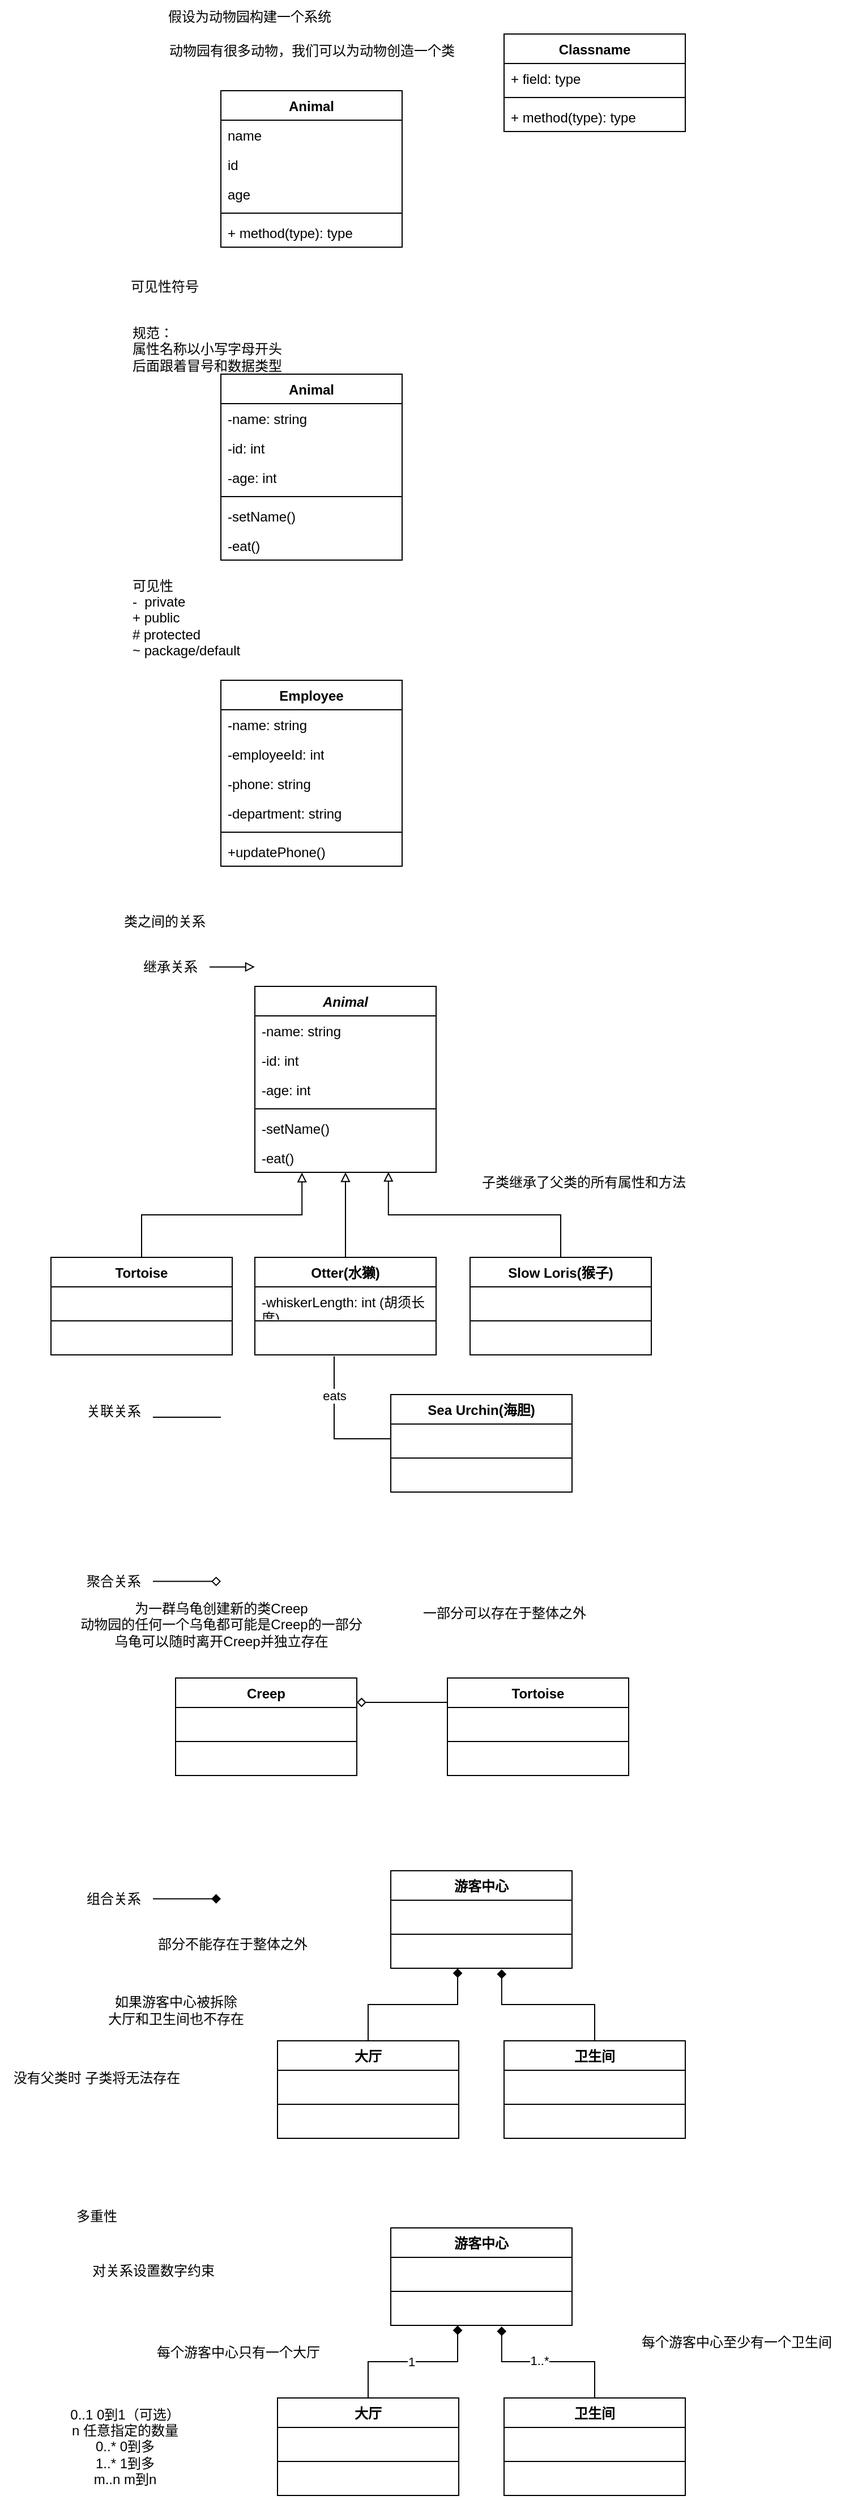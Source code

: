 <mxfile version="24.4.0" type="github">
  <diagram id="C5RBs43oDa-KdzZeNtuy" name="Page-1">
    <mxGraphModel dx="7112" dy="2820" grid="1" gridSize="10" guides="1" tooltips="1" connect="1" arrows="1" fold="1" page="1" pageScale="1" pageWidth="827" pageHeight="1169" math="0" shadow="0">
      <root>
        <mxCell id="WIyWlLk6GJQsqaUBKTNV-0" />
        <mxCell id="WIyWlLk6GJQsqaUBKTNV-1" parent="WIyWlLk6GJQsqaUBKTNV-0" />
        <mxCell id="TiM2d6CwaubQ9dYnSy1R-23" value="假设为动物园构建一个系统" style="text;html=1;align=center;verticalAlign=middle;resizable=0;points=[];autosize=1;strokeColor=none;fillColor=none;" parent="WIyWlLk6GJQsqaUBKTNV-1" vertex="1">
          <mxGeometry x="180" y="110" width="170" height="30" as="geometry" />
        </mxCell>
        <mxCell id="TiM2d6CwaubQ9dYnSy1R-24" value="动物园有很多动物，我们可以为动物创造一个类" style="text;html=1;align=center;verticalAlign=middle;resizable=0;points=[];autosize=1;strokeColor=none;fillColor=none;" parent="WIyWlLk6GJQsqaUBKTNV-1" vertex="1">
          <mxGeometry x="180" y="140" width="280" height="30" as="geometry" />
        </mxCell>
        <mxCell id="TiM2d6CwaubQ9dYnSy1R-25" value="Classname" style="swimlane;fontStyle=1;align=center;verticalAlign=top;childLayout=stackLayout;horizontal=1;startSize=26;horizontalStack=0;resizeParent=1;resizeParentMax=0;resizeLast=0;collapsible=1;marginBottom=0;whiteSpace=wrap;html=1;" parent="WIyWlLk6GJQsqaUBKTNV-1" vertex="1">
          <mxGeometry x="490" y="140" width="160" height="86" as="geometry" />
        </mxCell>
        <mxCell id="TiM2d6CwaubQ9dYnSy1R-26" value="+ field: type" style="text;strokeColor=none;fillColor=none;align=left;verticalAlign=top;spacingLeft=4;spacingRight=4;overflow=hidden;rotatable=0;points=[[0,0.5],[1,0.5]];portConstraint=eastwest;whiteSpace=wrap;html=1;" parent="TiM2d6CwaubQ9dYnSy1R-25" vertex="1">
          <mxGeometry y="26" width="160" height="26" as="geometry" />
        </mxCell>
        <mxCell id="TiM2d6CwaubQ9dYnSy1R-27" value="" style="line;strokeWidth=1;fillColor=none;align=left;verticalAlign=middle;spacingTop=-1;spacingLeft=3;spacingRight=3;rotatable=0;labelPosition=right;points=[];portConstraint=eastwest;strokeColor=inherit;" parent="TiM2d6CwaubQ9dYnSy1R-25" vertex="1">
          <mxGeometry y="52" width="160" height="8" as="geometry" />
        </mxCell>
        <mxCell id="TiM2d6CwaubQ9dYnSy1R-28" value="+ method(type): type" style="text;strokeColor=none;fillColor=none;align=left;verticalAlign=top;spacingLeft=4;spacingRight=4;overflow=hidden;rotatable=0;points=[[0,0.5],[1,0.5]];portConstraint=eastwest;whiteSpace=wrap;html=1;" parent="TiM2d6CwaubQ9dYnSy1R-25" vertex="1">
          <mxGeometry y="60" width="160" height="26" as="geometry" />
        </mxCell>
        <mxCell id="TiM2d6CwaubQ9dYnSy1R-29" value="Animal" style="swimlane;fontStyle=1;align=center;verticalAlign=top;childLayout=stackLayout;horizontal=1;startSize=26;horizontalStack=0;resizeParent=1;resizeParentMax=0;resizeLast=0;collapsible=1;marginBottom=0;whiteSpace=wrap;html=1;" parent="WIyWlLk6GJQsqaUBKTNV-1" vertex="1">
          <mxGeometry x="240" y="190" width="160" height="138" as="geometry" />
        </mxCell>
        <mxCell id="TiM2d6CwaubQ9dYnSy1R-33" value="name" style="text;strokeColor=none;fillColor=none;align=left;verticalAlign=top;spacingLeft=4;spacingRight=4;overflow=hidden;rotatable=0;points=[[0,0.5],[1,0.5]];portConstraint=eastwest;whiteSpace=wrap;html=1;" parent="TiM2d6CwaubQ9dYnSy1R-29" vertex="1">
          <mxGeometry y="26" width="160" height="26" as="geometry" />
        </mxCell>
        <mxCell id="TiM2d6CwaubQ9dYnSy1R-30" value="id" style="text;strokeColor=none;fillColor=none;align=left;verticalAlign=top;spacingLeft=4;spacingRight=4;overflow=hidden;rotatable=0;points=[[0,0.5],[1,0.5]];portConstraint=eastwest;whiteSpace=wrap;html=1;" parent="TiM2d6CwaubQ9dYnSy1R-29" vertex="1">
          <mxGeometry y="52" width="160" height="26" as="geometry" />
        </mxCell>
        <mxCell id="TiM2d6CwaubQ9dYnSy1R-39" value="age" style="text;strokeColor=none;fillColor=none;align=left;verticalAlign=top;spacingLeft=4;spacingRight=4;overflow=hidden;rotatable=0;points=[[0,0.5],[1,0.5]];portConstraint=eastwest;whiteSpace=wrap;html=1;" parent="TiM2d6CwaubQ9dYnSy1R-29" vertex="1">
          <mxGeometry y="78" width="160" height="26" as="geometry" />
        </mxCell>
        <mxCell id="TiM2d6CwaubQ9dYnSy1R-31" value="" style="line;strokeWidth=1;fillColor=none;align=left;verticalAlign=middle;spacingTop=-1;spacingLeft=3;spacingRight=3;rotatable=0;labelPosition=right;points=[];portConstraint=eastwest;strokeColor=inherit;" parent="TiM2d6CwaubQ9dYnSy1R-29" vertex="1">
          <mxGeometry y="104" width="160" height="8" as="geometry" />
        </mxCell>
        <mxCell id="TiM2d6CwaubQ9dYnSy1R-32" value="+ method(type): type" style="text;strokeColor=none;fillColor=none;align=left;verticalAlign=top;spacingLeft=4;spacingRight=4;overflow=hidden;rotatable=0;points=[[0,0.5],[1,0.5]];portConstraint=eastwest;whiteSpace=wrap;html=1;" parent="TiM2d6CwaubQ9dYnSy1R-29" vertex="1">
          <mxGeometry y="112" width="160" height="26" as="geometry" />
        </mxCell>
        <mxCell id="TiM2d6CwaubQ9dYnSy1R-40" value="可见性符号" style="text;html=1;align=center;verticalAlign=middle;resizable=0;points=[];autosize=1;strokeColor=none;fillColor=none;" parent="WIyWlLk6GJQsqaUBKTNV-1" vertex="1">
          <mxGeometry x="150" y="348" width="80" height="30" as="geometry" />
        </mxCell>
        <mxCell id="TiM2d6CwaubQ9dYnSy1R-41" value="规范：&lt;div&gt;属性名称以小写字母开头&lt;/div&gt;&lt;div&gt;后面跟着冒号和数据类型&lt;/div&gt;&lt;div&gt;&lt;br&gt;&lt;/div&gt;" style="text;html=1;align=left;verticalAlign=middle;resizable=0;points=[];autosize=1;strokeColor=none;fillColor=none;" parent="WIyWlLk6GJQsqaUBKTNV-1" vertex="1">
          <mxGeometry x="160" y="390" width="160" height="70" as="geometry" />
        </mxCell>
        <mxCell id="TiM2d6CwaubQ9dYnSy1R-42" value="Animal" style="swimlane;fontStyle=1;align=center;verticalAlign=top;childLayout=stackLayout;horizontal=1;startSize=26;horizontalStack=0;resizeParent=1;resizeParentMax=0;resizeLast=0;collapsible=1;marginBottom=0;whiteSpace=wrap;html=1;" parent="WIyWlLk6GJQsqaUBKTNV-1" vertex="1">
          <mxGeometry x="240" y="440" width="160" height="164" as="geometry" />
        </mxCell>
        <mxCell id="TiM2d6CwaubQ9dYnSy1R-43" value="-name: string" style="text;strokeColor=none;fillColor=none;align=left;verticalAlign=top;spacingLeft=4;spacingRight=4;overflow=hidden;rotatable=0;points=[[0,0.5],[1,0.5]];portConstraint=eastwest;whiteSpace=wrap;html=1;" parent="TiM2d6CwaubQ9dYnSy1R-42" vertex="1">
          <mxGeometry y="26" width="160" height="26" as="geometry" />
        </mxCell>
        <mxCell id="TiM2d6CwaubQ9dYnSy1R-44" value="-id: int" style="text;strokeColor=none;fillColor=none;align=left;verticalAlign=top;spacingLeft=4;spacingRight=4;overflow=hidden;rotatable=0;points=[[0,0.5],[1,0.5]];portConstraint=eastwest;whiteSpace=wrap;html=1;" parent="TiM2d6CwaubQ9dYnSy1R-42" vertex="1">
          <mxGeometry y="52" width="160" height="26" as="geometry" />
        </mxCell>
        <mxCell id="TiM2d6CwaubQ9dYnSy1R-45" value="-age: int" style="text;strokeColor=none;fillColor=none;align=left;verticalAlign=top;spacingLeft=4;spacingRight=4;overflow=hidden;rotatable=0;points=[[0,0.5],[1,0.5]];portConstraint=eastwest;whiteSpace=wrap;html=1;" parent="TiM2d6CwaubQ9dYnSy1R-42" vertex="1">
          <mxGeometry y="78" width="160" height="26" as="geometry" />
        </mxCell>
        <mxCell id="TiM2d6CwaubQ9dYnSy1R-46" value="" style="line;strokeWidth=1;fillColor=none;align=left;verticalAlign=middle;spacingTop=-1;spacingLeft=3;spacingRight=3;rotatable=0;labelPosition=right;points=[];portConstraint=eastwest;strokeColor=inherit;" parent="TiM2d6CwaubQ9dYnSy1R-42" vertex="1">
          <mxGeometry y="104" width="160" height="8" as="geometry" />
        </mxCell>
        <mxCell id="TiM2d6CwaubQ9dYnSy1R-47" value="-setName()" style="text;strokeColor=none;fillColor=none;align=left;verticalAlign=top;spacingLeft=4;spacingRight=4;overflow=hidden;rotatable=0;points=[[0,0.5],[1,0.5]];portConstraint=eastwest;whiteSpace=wrap;html=1;" parent="TiM2d6CwaubQ9dYnSy1R-42" vertex="1">
          <mxGeometry y="112" width="160" height="26" as="geometry" />
        </mxCell>
        <mxCell id="TiM2d6CwaubQ9dYnSy1R-48" value="-eat()" style="text;strokeColor=none;fillColor=none;align=left;verticalAlign=top;spacingLeft=4;spacingRight=4;overflow=hidden;rotatable=0;points=[[0,0.5],[1,0.5]];portConstraint=eastwest;whiteSpace=wrap;html=1;" parent="TiM2d6CwaubQ9dYnSy1R-42" vertex="1">
          <mxGeometry y="138" width="160" height="26" as="geometry" />
        </mxCell>
        <mxCell id="TiM2d6CwaubQ9dYnSy1R-49" value="可见性&lt;div&gt;-&amp;nbsp; private&lt;/div&gt;&lt;div&gt;+ public&lt;/div&gt;&lt;div&gt;# protected&lt;/div&gt;&lt;div&gt;~ package/default&lt;/div&gt;" style="text;html=1;align=left;verticalAlign=middle;resizable=0;points=[];autosize=1;strokeColor=none;fillColor=none;" parent="WIyWlLk6GJQsqaUBKTNV-1" vertex="1">
          <mxGeometry x="160" y="610" width="120" height="90" as="geometry" />
        </mxCell>
        <mxCell id="TiM2d6CwaubQ9dYnSy1R-50" value="Employee" style="swimlane;fontStyle=1;align=center;verticalAlign=top;childLayout=stackLayout;horizontal=1;startSize=26;horizontalStack=0;resizeParent=1;resizeParentMax=0;resizeLast=0;collapsible=1;marginBottom=0;whiteSpace=wrap;html=1;" parent="WIyWlLk6GJQsqaUBKTNV-1" vertex="1">
          <mxGeometry x="240" y="710" width="160" height="164" as="geometry" />
        </mxCell>
        <mxCell id="TiM2d6CwaubQ9dYnSy1R-51" value="-name: string" style="text;strokeColor=none;fillColor=none;align=left;verticalAlign=top;spacingLeft=4;spacingRight=4;overflow=hidden;rotatable=0;points=[[0,0.5],[1,0.5]];portConstraint=eastwest;whiteSpace=wrap;html=1;" parent="TiM2d6CwaubQ9dYnSy1R-50" vertex="1">
          <mxGeometry y="26" width="160" height="26" as="geometry" />
        </mxCell>
        <mxCell id="TiM2d6CwaubQ9dYnSy1R-52" value="-employeeId: int" style="text;strokeColor=none;fillColor=none;align=left;verticalAlign=top;spacingLeft=4;spacingRight=4;overflow=hidden;rotatable=0;points=[[0,0.5],[1,0.5]];portConstraint=eastwest;whiteSpace=wrap;html=1;" parent="TiM2d6CwaubQ9dYnSy1R-50" vertex="1">
          <mxGeometry y="52" width="160" height="26" as="geometry" />
        </mxCell>
        <mxCell id="TiM2d6CwaubQ9dYnSy1R-53" value="-phone: string" style="text;strokeColor=none;fillColor=none;align=left;verticalAlign=top;spacingLeft=4;spacingRight=4;overflow=hidden;rotatable=0;points=[[0,0.5],[1,0.5]];portConstraint=eastwest;whiteSpace=wrap;html=1;" parent="TiM2d6CwaubQ9dYnSy1R-50" vertex="1">
          <mxGeometry y="78" width="160" height="26" as="geometry" />
        </mxCell>
        <mxCell id="TiM2d6CwaubQ9dYnSy1R-55" value="-department: string" style="text;strokeColor=none;fillColor=none;align=left;verticalAlign=top;spacingLeft=4;spacingRight=4;overflow=hidden;rotatable=0;points=[[0,0.5],[1,0.5]];portConstraint=eastwest;whiteSpace=wrap;html=1;" parent="TiM2d6CwaubQ9dYnSy1R-50" vertex="1">
          <mxGeometry y="104" width="160" height="26" as="geometry" />
        </mxCell>
        <mxCell id="TiM2d6CwaubQ9dYnSy1R-54" value="" style="line;strokeWidth=1;fillColor=none;align=left;verticalAlign=middle;spacingTop=-1;spacingLeft=3;spacingRight=3;rotatable=0;labelPosition=right;points=[];portConstraint=eastwest;strokeColor=inherit;" parent="TiM2d6CwaubQ9dYnSy1R-50" vertex="1">
          <mxGeometry y="130" width="160" height="8" as="geometry" />
        </mxCell>
        <mxCell id="TiM2d6CwaubQ9dYnSy1R-56" value="+updatePhone()" style="text;strokeColor=none;fillColor=none;align=left;verticalAlign=top;spacingLeft=4;spacingRight=4;overflow=hidden;rotatable=0;points=[[0,0.5],[1,0.5]];portConstraint=eastwest;whiteSpace=wrap;html=1;" parent="TiM2d6CwaubQ9dYnSy1R-50" vertex="1">
          <mxGeometry y="138" width="160" height="26" as="geometry" />
        </mxCell>
        <mxCell id="TiM2d6CwaubQ9dYnSy1R-57" value="类之间的关系" style="text;html=1;align=center;verticalAlign=middle;resizable=0;points=[];autosize=1;strokeColor=none;fillColor=none;" parent="WIyWlLk6GJQsqaUBKTNV-1" vertex="1">
          <mxGeometry x="140" y="908" width="100" height="30" as="geometry" />
        </mxCell>
        <mxCell id="TiM2d6CwaubQ9dYnSy1R-58" value="继承关系" style="text;html=1;align=center;verticalAlign=middle;resizable=0;points=[];autosize=1;strokeColor=none;fillColor=none;" parent="WIyWlLk6GJQsqaUBKTNV-1" vertex="1">
          <mxGeometry x="160" y="948" width="70" height="30" as="geometry" />
        </mxCell>
        <mxCell id="TiM2d6CwaubQ9dYnSy1R-59" value="" style="endArrow=block;html=1;rounded=0;endFill=0;" parent="WIyWlLk6GJQsqaUBKTNV-1" edge="1">
          <mxGeometry width="50" height="50" relative="1" as="geometry">
            <mxPoint x="230" y="962.86" as="sourcePoint" />
            <mxPoint x="270" y="962.86" as="targetPoint" />
          </mxGeometry>
        </mxCell>
        <mxCell id="TiM2d6CwaubQ9dYnSy1R-61" value="Animal" style="swimlane;fontStyle=3;align=center;verticalAlign=top;childLayout=stackLayout;horizontal=1;startSize=26;horizontalStack=0;resizeParent=1;resizeParentMax=0;resizeLast=0;collapsible=1;marginBottom=0;whiteSpace=wrap;html=1;" parent="WIyWlLk6GJQsqaUBKTNV-1" vertex="1">
          <mxGeometry x="270" y="980" width="160" height="164" as="geometry" />
        </mxCell>
        <mxCell id="TiM2d6CwaubQ9dYnSy1R-62" value="-name: string" style="text;strokeColor=none;fillColor=none;align=left;verticalAlign=top;spacingLeft=4;spacingRight=4;overflow=hidden;rotatable=0;points=[[0,0.5],[1,0.5]];portConstraint=eastwest;whiteSpace=wrap;html=1;" parent="TiM2d6CwaubQ9dYnSy1R-61" vertex="1">
          <mxGeometry y="26" width="160" height="26" as="geometry" />
        </mxCell>
        <mxCell id="TiM2d6CwaubQ9dYnSy1R-63" value="-id: int" style="text;strokeColor=none;fillColor=none;align=left;verticalAlign=top;spacingLeft=4;spacingRight=4;overflow=hidden;rotatable=0;points=[[0,0.5],[1,0.5]];portConstraint=eastwest;whiteSpace=wrap;html=1;" parent="TiM2d6CwaubQ9dYnSy1R-61" vertex="1">
          <mxGeometry y="52" width="160" height="26" as="geometry" />
        </mxCell>
        <mxCell id="TiM2d6CwaubQ9dYnSy1R-64" value="-age: int" style="text;strokeColor=none;fillColor=none;align=left;verticalAlign=top;spacingLeft=4;spacingRight=4;overflow=hidden;rotatable=0;points=[[0,0.5],[1,0.5]];portConstraint=eastwest;whiteSpace=wrap;html=1;" parent="TiM2d6CwaubQ9dYnSy1R-61" vertex="1">
          <mxGeometry y="78" width="160" height="26" as="geometry" />
        </mxCell>
        <mxCell id="TiM2d6CwaubQ9dYnSy1R-65" value="" style="line;strokeWidth=1;fillColor=none;align=left;verticalAlign=middle;spacingTop=-1;spacingLeft=3;spacingRight=3;rotatable=0;labelPosition=right;points=[];portConstraint=eastwest;strokeColor=inherit;" parent="TiM2d6CwaubQ9dYnSy1R-61" vertex="1">
          <mxGeometry y="104" width="160" height="8" as="geometry" />
        </mxCell>
        <mxCell id="TiM2d6CwaubQ9dYnSy1R-66" value="-setName()" style="text;strokeColor=none;fillColor=none;align=left;verticalAlign=top;spacingLeft=4;spacingRight=4;overflow=hidden;rotatable=0;points=[[0,0.5],[1,0.5]];portConstraint=eastwest;whiteSpace=wrap;html=1;" parent="TiM2d6CwaubQ9dYnSy1R-61" vertex="1">
          <mxGeometry y="112" width="160" height="26" as="geometry" />
        </mxCell>
        <mxCell id="TiM2d6CwaubQ9dYnSy1R-67" value="-eat()" style="text;strokeColor=none;fillColor=none;align=left;verticalAlign=top;spacingLeft=4;spacingRight=4;overflow=hidden;rotatable=0;points=[[0,0.5],[1,0.5]];portConstraint=eastwest;whiteSpace=wrap;html=1;" parent="TiM2d6CwaubQ9dYnSy1R-61" vertex="1">
          <mxGeometry y="138" width="160" height="26" as="geometry" />
        </mxCell>
        <mxCell id="TiM2d6CwaubQ9dYnSy1R-86" style="edgeStyle=orthogonalEdgeStyle;rounded=0;orthogonalLoop=1;jettySize=auto;html=1;exitX=0.5;exitY=0;exitDx=0;exitDy=0;endArrow=block;endFill=0;entryX=0.26;entryY=1.012;entryDx=0;entryDy=0;entryPerimeter=0;" parent="WIyWlLk6GJQsqaUBKTNV-1" source="TiM2d6CwaubQ9dYnSy1R-72" target="TiM2d6CwaubQ9dYnSy1R-67" edge="1">
          <mxGeometry relative="1" as="geometry">
            <mxPoint x="310" y="1150" as="targetPoint" />
          </mxGeometry>
        </mxCell>
        <mxCell id="TiM2d6CwaubQ9dYnSy1R-72" value="Tortoise" style="swimlane;fontStyle=1;align=center;verticalAlign=top;childLayout=stackLayout;horizontal=1;startSize=26;horizontalStack=0;resizeParent=1;resizeParentMax=0;resizeLast=0;collapsible=1;marginBottom=0;whiteSpace=wrap;html=1;" parent="WIyWlLk6GJQsqaUBKTNV-1" vertex="1">
          <mxGeometry x="90" y="1219" width="160" height="86" as="geometry" />
        </mxCell>
        <mxCell id="TiM2d6CwaubQ9dYnSy1R-73" value="&amp;nbsp;" style="text;strokeColor=none;fillColor=none;align=left;verticalAlign=top;spacingLeft=4;spacingRight=4;overflow=hidden;rotatable=0;points=[[0,0.5],[1,0.5]];portConstraint=eastwest;whiteSpace=wrap;html=1;" parent="TiM2d6CwaubQ9dYnSy1R-72" vertex="1">
          <mxGeometry y="26" width="160" height="26" as="geometry" />
        </mxCell>
        <mxCell id="TiM2d6CwaubQ9dYnSy1R-74" value="" style="line;strokeWidth=1;fillColor=none;align=left;verticalAlign=middle;spacingTop=-1;spacingLeft=3;spacingRight=3;rotatable=0;labelPosition=right;points=[];portConstraint=eastwest;strokeColor=inherit;" parent="TiM2d6CwaubQ9dYnSy1R-72" vertex="1">
          <mxGeometry y="52" width="160" height="8" as="geometry" />
        </mxCell>
        <mxCell id="TiM2d6CwaubQ9dYnSy1R-75" value="&amp;nbsp;" style="text;strokeColor=none;fillColor=none;align=left;verticalAlign=top;spacingLeft=4;spacingRight=4;overflow=hidden;rotatable=0;points=[[0,0.5],[1,0.5]];portConstraint=eastwest;whiteSpace=wrap;html=1;" parent="TiM2d6CwaubQ9dYnSy1R-72" vertex="1">
          <mxGeometry y="60" width="160" height="26" as="geometry" />
        </mxCell>
        <mxCell id="TiM2d6CwaubQ9dYnSy1R-85" style="edgeStyle=orthogonalEdgeStyle;rounded=0;orthogonalLoop=1;jettySize=auto;html=1;entryX=0.5;entryY=1;entryDx=0;entryDy=0;endArrow=block;endFill=0;" parent="WIyWlLk6GJQsqaUBKTNV-1" source="TiM2d6CwaubQ9dYnSy1R-76" target="TiM2d6CwaubQ9dYnSy1R-61" edge="1">
          <mxGeometry relative="1" as="geometry">
            <mxPoint x="340" y="1190" as="targetPoint" />
          </mxGeometry>
        </mxCell>
        <mxCell id="TiM2d6CwaubQ9dYnSy1R-76" value="Otter(水獭)" style="swimlane;fontStyle=1;align=center;verticalAlign=top;childLayout=stackLayout;horizontal=1;startSize=26;horizontalStack=0;resizeParent=1;resizeParentMax=0;resizeLast=0;collapsible=1;marginBottom=0;whiteSpace=wrap;html=1;" parent="WIyWlLk6GJQsqaUBKTNV-1" vertex="1">
          <mxGeometry x="270" y="1219" width="160" height="86" as="geometry" />
        </mxCell>
        <mxCell id="TiM2d6CwaubQ9dYnSy1R-77" value="-whiskerLength: int (胡须长度)" style="text;strokeColor=none;fillColor=none;align=left;verticalAlign=top;spacingLeft=4;spacingRight=4;overflow=hidden;rotatable=0;points=[[0,0.5],[1,0.5]];portConstraint=eastwest;whiteSpace=wrap;html=1;" parent="TiM2d6CwaubQ9dYnSy1R-76" vertex="1">
          <mxGeometry y="26" width="160" height="26" as="geometry" />
        </mxCell>
        <mxCell id="TiM2d6CwaubQ9dYnSy1R-78" value="" style="line;strokeWidth=1;fillColor=none;align=left;verticalAlign=middle;spacingTop=-1;spacingLeft=3;spacingRight=3;rotatable=0;labelPosition=right;points=[];portConstraint=eastwest;strokeColor=inherit;" parent="TiM2d6CwaubQ9dYnSy1R-76" vertex="1">
          <mxGeometry y="52" width="160" height="8" as="geometry" />
        </mxCell>
        <mxCell id="TiM2d6CwaubQ9dYnSy1R-79" value="&amp;nbsp;" style="text;strokeColor=none;fillColor=none;align=left;verticalAlign=top;spacingLeft=4;spacingRight=4;overflow=hidden;rotatable=0;points=[[0,0.5],[1,0.5]];portConstraint=eastwest;whiteSpace=wrap;html=1;" parent="TiM2d6CwaubQ9dYnSy1R-76" vertex="1">
          <mxGeometry y="60" width="160" height="26" as="geometry" />
        </mxCell>
        <mxCell id="TiM2d6CwaubQ9dYnSy1R-80" value="Slow Loris(猴子)" style="swimlane;fontStyle=1;align=center;verticalAlign=top;childLayout=stackLayout;horizontal=1;startSize=26;horizontalStack=0;resizeParent=1;resizeParentMax=0;resizeLast=0;collapsible=1;marginBottom=0;whiteSpace=wrap;html=1;" parent="WIyWlLk6GJQsqaUBKTNV-1" vertex="1">
          <mxGeometry x="460" y="1219" width="160" height="86" as="geometry" />
        </mxCell>
        <mxCell id="TiM2d6CwaubQ9dYnSy1R-81" value="&amp;nbsp;" style="text;strokeColor=none;fillColor=none;align=left;verticalAlign=top;spacingLeft=4;spacingRight=4;overflow=hidden;rotatable=0;points=[[0,0.5],[1,0.5]];portConstraint=eastwest;whiteSpace=wrap;html=1;" parent="TiM2d6CwaubQ9dYnSy1R-80" vertex="1">
          <mxGeometry y="26" width="160" height="26" as="geometry" />
        </mxCell>
        <mxCell id="TiM2d6CwaubQ9dYnSy1R-82" value="" style="line;strokeWidth=1;fillColor=none;align=left;verticalAlign=middle;spacingTop=-1;spacingLeft=3;spacingRight=3;rotatable=0;labelPosition=right;points=[];portConstraint=eastwest;strokeColor=inherit;" parent="TiM2d6CwaubQ9dYnSy1R-80" vertex="1">
          <mxGeometry y="52" width="160" height="8" as="geometry" />
        </mxCell>
        <mxCell id="TiM2d6CwaubQ9dYnSy1R-83" value="&amp;nbsp;" style="text;strokeColor=none;fillColor=none;align=left;verticalAlign=top;spacingLeft=4;spacingRight=4;overflow=hidden;rotatable=0;points=[[0,0.5],[1,0.5]];portConstraint=eastwest;whiteSpace=wrap;html=1;" parent="TiM2d6CwaubQ9dYnSy1R-80" vertex="1">
          <mxGeometry y="60" width="160" height="26" as="geometry" />
        </mxCell>
        <mxCell id="TiM2d6CwaubQ9dYnSy1R-87" style="edgeStyle=orthogonalEdgeStyle;rounded=0;orthogonalLoop=1;jettySize=auto;html=1;exitX=0.5;exitY=0;exitDx=0;exitDy=0;entryX=0.737;entryY=0.988;entryDx=0;entryDy=0;entryPerimeter=0;endArrow=block;endFill=0;" parent="WIyWlLk6GJQsqaUBKTNV-1" source="TiM2d6CwaubQ9dYnSy1R-80" target="TiM2d6CwaubQ9dYnSy1R-67" edge="1">
          <mxGeometry relative="1" as="geometry" />
        </mxCell>
        <mxCell id="TiM2d6CwaubQ9dYnSy1R-88" value="子类继承了父类的所有属性和方法" style="text;html=1;align=center;verticalAlign=middle;resizable=0;points=[];autosize=1;strokeColor=none;fillColor=none;" parent="WIyWlLk6GJQsqaUBKTNV-1" vertex="1">
          <mxGeometry x="460" y="1138" width="200" height="30" as="geometry" />
        </mxCell>
        <mxCell id="TiM2d6CwaubQ9dYnSy1R-89" value="关联关系" style="text;html=1;align=center;verticalAlign=middle;resizable=0;points=[];autosize=1;strokeColor=none;fillColor=none;" parent="WIyWlLk6GJQsqaUBKTNV-1" vertex="1">
          <mxGeometry x="110" y="1340" width="70" height="30" as="geometry" />
        </mxCell>
        <mxCell id="TiM2d6CwaubQ9dYnSy1R-90" value="Sea Urchin(海胆)" style="swimlane;fontStyle=1;align=center;verticalAlign=top;childLayout=stackLayout;horizontal=1;startSize=26;horizontalStack=0;resizeParent=1;resizeParentMax=0;resizeLast=0;collapsible=1;marginBottom=0;whiteSpace=wrap;html=1;" parent="WIyWlLk6GJQsqaUBKTNV-1" vertex="1">
          <mxGeometry x="390" y="1340" width="160" height="86" as="geometry" />
        </mxCell>
        <mxCell id="TiM2d6CwaubQ9dYnSy1R-91" value="&amp;nbsp;" style="text;strokeColor=none;fillColor=none;align=left;verticalAlign=top;spacingLeft=4;spacingRight=4;overflow=hidden;rotatable=0;points=[[0,0.5],[1,0.5]];portConstraint=eastwest;whiteSpace=wrap;html=1;" parent="TiM2d6CwaubQ9dYnSy1R-90" vertex="1">
          <mxGeometry y="26" width="160" height="26" as="geometry" />
        </mxCell>
        <mxCell id="TiM2d6CwaubQ9dYnSy1R-92" value="" style="line;strokeWidth=1;fillColor=none;align=left;verticalAlign=middle;spacingTop=-1;spacingLeft=3;spacingRight=3;rotatable=0;labelPosition=right;points=[];portConstraint=eastwest;strokeColor=inherit;" parent="TiM2d6CwaubQ9dYnSy1R-90" vertex="1">
          <mxGeometry y="52" width="160" height="8" as="geometry" />
        </mxCell>
        <mxCell id="TiM2d6CwaubQ9dYnSy1R-93" value="&amp;nbsp;" style="text;strokeColor=none;fillColor=none;align=left;verticalAlign=top;spacingLeft=4;spacingRight=4;overflow=hidden;rotatable=0;points=[[0,0.5],[1,0.5]];portConstraint=eastwest;whiteSpace=wrap;html=1;" parent="TiM2d6CwaubQ9dYnSy1R-90" vertex="1">
          <mxGeometry y="60" width="160" height="26" as="geometry" />
        </mxCell>
        <mxCell id="TiM2d6CwaubQ9dYnSy1R-96" style="edgeStyle=orthogonalEdgeStyle;rounded=0;orthogonalLoop=1;jettySize=auto;html=1;exitX=0;exitY=0.5;exitDx=0;exitDy=0;entryX=0.432;entryY=1.05;entryDx=0;entryDy=0;entryPerimeter=0;endArrow=none;endFill=0;" parent="WIyWlLk6GJQsqaUBKTNV-1" source="TiM2d6CwaubQ9dYnSy1R-91" target="TiM2d6CwaubQ9dYnSy1R-79" edge="1">
          <mxGeometry relative="1" as="geometry">
            <Array as="points">
              <mxPoint x="340" y="1379" />
              <mxPoint x="340" y="1306" />
            </Array>
          </mxGeometry>
        </mxCell>
        <mxCell id="TiM2d6CwaubQ9dYnSy1R-97" value="eats" style="edgeLabel;html=1;align=center;verticalAlign=middle;resizable=0;points=[];" parent="TiM2d6CwaubQ9dYnSy1R-96" vertex="1" connectable="0">
          <mxGeometry x="0.431" relative="1" as="geometry">
            <mxPoint as="offset" />
          </mxGeometry>
        </mxCell>
        <mxCell id="TiM2d6CwaubQ9dYnSy1R-102" value="" style="endArrow=none;html=1;rounded=0;" parent="WIyWlLk6GJQsqaUBKTNV-1" edge="1">
          <mxGeometry width="50" height="50" relative="1" as="geometry">
            <mxPoint x="180" y="1360" as="sourcePoint" />
            <mxPoint x="240" y="1360" as="targetPoint" />
          </mxGeometry>
        </mxCell>
        <mxCell id="TiM2d6CwaubQ9dYnSy1R-103" value="聚合关系" style="text;html=1;align=center;verticalAlign=middle;resizable=0;points=[];autosize=1;strokeColor=none;fillColor=none;" parent="WIyWlLk6GJQsqaUBKTNV-1" vertex="1">
          <mxGeometry x="110" y="1490" width="70" height="30" as="geometry" />
        </mxCell>
        <mxCell id="TiM2d6CwaubQ9dYnSy1R-104" value="" style="endArrow=diamond;html=1;rounded=0;endFill=0;" parent="WIyWlLk6GJQsqaUBKTNV-1" edge="1">
          <mxGeometry width="50" height="50" relative="1" as="geometry">
            <mxPoint x="180" y="1504.8" as="sourcePoint" />
            <mxPoint x="240" y="1504.8" as="targetPoint" />
          </mxGeometry>
        </mxCell>
        <mxCell id="TiM2d6CwaubQ9dYnSy1R-105" value="为一群乌龟创建新的类Creep&lt;br&gt;动物园的任何一个乌龟都可能是Creep的一部分&lt;br&gt;乌龟可以随时离开Creep并独立存在" style="text;html=1;align=center;verticalAlign=middle;resizable=0;points=[];autosize=1;strokeColor=none;fillColor=none;" parent="WIyWlLk6GJQsqaUBKTNV-1" vertex="1">
          <mxGeometry x="105" y="1513" width="270" height="60" as="geometry" />
        </mxCell>
        <mxCell id="TiM2d6CwaubQ9dYnSy1R-115" style="edgeStyle=orthogonalEdgeStyle;rounded=0;orthogonalLoop=1;jettySize=auto;html=1;exitX=0;exitY=0.25;exitDx=0;exitDy=0;entryX=1;entryY=0.25;entryDx=0;entryDy=0;endArrow=diamond;endFill=0;" parent="WIyWlLk6GJQsqaUBKTNV-1" source="TiM2d6CwaubQ9dYnSy1R-106" target="TiM2d6CwaubQ9dYnSy1R-110" edge="1">
          <mxGeometry relative="1" as="geometry" />
        </mxCell>
        <mxCell id="TiM2d6CwaubQ9dYnSy1R-106" value="Tortoise" style="swimlane;fontStyle=1;align=center;verticalAlign=top;childLayout=stackLayout;horizontal=1;startSize=26;horizontalStack=0;resizeParent=1;resizeParentMax=0;resizeLast=0;collapsible=1;marginBottom=0;whiteSpace=wrap;html=1;" parent="WIyWlLk6GJQsqaUBKTNV-1" vertex="1">
          <mxGeometry x="440" y="1590" width="160" height="86" as="geometry" />
        </mxCell>
        <mxCell id="TiM2d6CwaubQ9dYnSy1R-107" value="&amp;nbsp;" style="text;strokeColor=none;fillColor=none;align=left;verticalAlign=top;spacingLeft=4;spacingRight=4;overflow=hidden;rotatable=0;points=[[0,0.5],[1,0.5]];portConstraint=eastwest;whiteSpace=wrap;html=1;" parent="TiM2d6CwaubQ9dYnSy1R-106" vertex="1">
          <mxGeometry y="26" width="160" height="26" as="geometry" />
        </mxCell>
        <mxCell id="TiM2d6CwaubQ9dYnSy1R-108" value="" style="line;strokeWidth=1;fillColor=none;align=left;verticalAlign=middle;spacingTop=-1;spacingLeft=3;spacingRight=3;rotatable=0;labelPosition=right;points=[];portConstraint=eastwest;strokeColor=inherit;" parent="TiM2d6CwaubQ9dYnSy1R-106" vertex="1">
          <mxGeometry y="52" width="160" height="8" as="geometry" />
        </mxCell>
        <mxCell id="TiM2d6CwaubQ9dYnSy1R-109" value="&amp;nbsp;" style="text;strokeColor=none;fillColor=none;align=left;verticalAlign=top;spacingLeft=4;spacingRight=4;overflow=hidden;rotatable=0;points=[[0,0.5],[1,0.5]];portConstraint=eastwest;whiteSpace=wrap;html=1;" parent="TiM2d6CwaubQ9dYnSy1R-106" vertex="1">
          <mxGeometry y="60" width="160" height="26" as="geometry" />
        </mxCell>
        <mxCell id="TiM2d6CwaubQ9dYnSy1R-110" value="Creep" style="swimlane;fontStyle=1;align=center;verticalAlign=top;childLayout=stackLayout;horizontal=1;startSize=26;horizontalStack=0;resizeParent=1;resizeParentMax=0;resizeLast=0;collapsible=1;marginBottom=0;whiteSpace=wrap;html=1;" parent="WIyWlLk6GJQsqaUBKTNV-1" vertex="1">
          <mxGeometry x="200" y="1590" width="160" height="86" as="geometry" />
        </mxCell>
        <mxCell id="TiM2d6CwaubQ9dYnSy1R-111" value="&amp;nbsp;" style="text;strokeColor=none;fillColor=none;align=left;verticalAlign=top;spacingLeft=4;spacingRight=4;overflow=hidden;rotatable=0;points=[[0,0.5],[1,0.5]];portConstraint=eastwest;whiteSpace=wrap;html=1;" parent="TiM2d6CwaubQ9dYnSy1R-110" vertex="1">
          <mxGeometry y="26" width="160" height="26" as="geometry" />
        </mxCell>
        <mxCell id="TiM2d6CwaubQ9dYnSy1R-112" value="" style="line;strokeWidth=1;fillColor=none;align=left;verticalAlign=middle;spacingTop=-1;spacingLeft=3;spacingRight=3;rotatable=0;labelPosition=right;points=[];portConstraint=eastwest;strokeColor=inherit;" parent="TiM2d6CwaubQ9dYnSy1R-110" vertex="1">
          <mxGeometry y="52" width="160" height="8" as="geometry" />
        </mxCell>
        <mxCell id="TiM2d6CwaubQ9dYnSy1R-113" value="&amp;nbsp;" style="text;strokeColor=none;fillColor=none;align=left;verticalAlign=top;spacingLeft=4;spacingRight=4;overflow=hidden;rotatable=0;points=[[0,0.5],[1,0.5]];portConstraint=eastwest;whiteSpace=wrap;html=1;" parent="TiM2d6CwaubQ9dYnSy1R-110" vertex="1">
          <mxGeometry y="60" width="160" height="26" as="geometry" />
        </mxCell>
        <mxCell id="TiM2d6CwaubQ9dYnSy1R-114" value="一部分可以存在于整体之外" style="text;html=1;align=center;verticalAlign=middle;resizable=0;points=[];autosize=1;strokeColor=none;fillColor=none;" parent="WIyWlLk6GJQsqaUBKTNV-1" vertex="1">
          <mxGeometry x="405" y="1518" width="170" height="30" as="geometry" />
        </mxCell>
        <mxCell id="TiM2d6CwaubQ9dYnSy1R-116" value="部分不能存在于整体之外" style="text;html=1;align=center;verticalAlign=middle;resizable=0;points=[];autosize=1;strokeColor=none;fillColor=none;" parent="WIyWlLk6GJQsqaUBKTNV-1" vertex="1">
          <mxGeometry x="170" y="1810" width="160" height="30" as="geometry" />
        </mxCell>
        <mxCell id="TiM2d6CwaubQ9dYnSy1R-117" value="组合关系" style="text;html=1;align=center;verticalAlign=middle;resizable=0;points=[];autosize=1;strokeColor=none;fillColor=none;" parent="WIyWlLk6GJQsqaUBKTNV-1" vertex="1">
          <mxGeometry x="110" y="1770" width="70" height="30" as="geometry" />
        </mxCell>
        <mxCell id="TiM2d6CwaubQ9dYnSy1R-118" value="" style="endArrow=diamond;html=1;rounded=0;endFill=1;" parent="WIyWlLk6GJQsqaUBKTNV-1" edge="1">
          <mxGeometry width="50" height="50" relative="1" as="geometry">
            <mxPoint x="180" y="1784.76" as="sourcePoint" />
            <mxPoint x="240" y="1784.76" as="targetPoint" />
          </mxGeometry>
        </mxCell>
        <mxCell id="TiM2d6CwaubQ9dYnSy1R-119" value="游客中心" style="swimlane;fontStyle=1;align=center;verticalAlign=top;childLayout=stackLayout;horizontal=1;startSize=26;horizontalStack=0;resizeParent=1;resizeParentMax=0;resizeLast=0;collapsible=1;marginBottom=0;whiteSpace=wrap;html=1;" parent="WIyWlLk6GJQsqaUBKTNV-1" vertex="1">
          <mxGeometry x="390" y="1760" width="160" height="86" as="geometry" />
        </mxCell>
        <mxCell id="TiM2d6CwaubQ9dYnSy1R-120" value="&amp;nbsp;" style="text;strokeColor=none;fillColor=none;align=left;verticalAlign=top;spacingLeft=4;spacingRight=4;overflow=hidden;rotatable=0;points=[[0,0.5],[1,0.5]];portConstraint=eastwest;whiteSpace=wrap;html=1;" parent="TiM2d6CwaubQ9dYnSy1R-119" vertex="1">
          <mxGeometry y="26" width="160" height="26" as="geometry" />
        </mxCell>
        <mxCell id="TiM2d6CwaubQ9dYnSy1R-121" value="" style="line;strokeWidth=1;fillColor=none;align=left;verticalAlign=middle;spacingTop=-1;spacingLeft=3;spacingRight=3;rotatable=0;labelPosition=right;points=[];portConstraint=eastwest;strokeColor=inherit;" parent="TiM2d6CwaubQ9dYnSy1R-119" vertex="1">
          <mxGeometry y="52" width="160" height="8" as="geometry" />
        </mxCell>
        <mxCell id="TiM2d6CwaubQ9dYnSy1R-122" value="&amp;nbsp;" style="text;strokeColor=none;fillColor=none;align=left;verticalAlign=top;spacingLeft=4;spacingRight=4;overflow=hidden;rotatable=0;points=[[0,0.5],[1,0.5]];portConstraint=eastwest;whiteSpace=wrap;html=1;" parent="TiM2d6CwaubQ9dYnSy1R-119" vertex="1">
          <mxGeometry y="60" width="160" height="26" as="geometry" />
        </mxCell>
        <mxCell id="TiM2d6CwaubQ9dYnSy1R-123" value="大厅" style="swimlane;fontStyle=1;align=center;verticalAlign=top;childLayout=stackLayout;horizontal=1;startSize=26;horizontalStack=0;resizeParent=1;resizeParentMax=0;resizeLast=0;collapsible=1;marginBottom=0;whiteSpace=wrap;html=1;" parent="WIyWlLk6GJQsqaUBKTNV-1" vertex="1">
          <mxGeometry x="290" y="1910" width="160" height="86" as="geometry" />
        </mxCell>
        <mxCell id="TiM2d6CwaubQ9dYnSy1R-124" value="&amp;nbsp;" style="text;strokeColor=none;fillColor=none;align=left;verticalAlign=top;spacingLeft=4;spacingRight=4;overflow=hidden;rotatable=0;points=[[0,0.5],[1,0.5]];portConstraint=eastwest;whiteSpace=wrap;html=1;" parent="TiM2d6CwaubQ9dYnSy1R-123" vertex="1">
          <mxGeometry y="26" width="160" height="26" as="geometry" />
        </mxCell>
        <mxCell id="TiM2d6CwaubQ9dYnSy1R-125" value="" style="line;strokeWidth=1;fillColor=none;align=left;verticalAlign=middle;spacingTop=-1;spacingLeft=3;spacingRight=3;rotatable=0;labelPosition=right;points=[];portConstraint=eastwest;strokeColor=inherit;" parent="TiM2d6CwaubQ9dYnSy1R-123" vertex="1">
          <mxGeometry y="52" width="160" height="8" as="geometry" />
        </mxCell>
        <mxCell id="TiM2d6CwaubQ9dYnSy1R-126" value="&amp;nbsp;" style="text;strokeColor=none;fillColor=none;align=left;verticalAlign=top;spacingLeft=4;spacingRight=4;overflow=hidden;rotatable=0;points=[[0,0.5],[1,0.5]];portConstraint=eastwest;whiteSpace=wrap;html=1;" parent="TiM2d6CwaubQ9dYnSy1R-123" vertex="1">
          <mxGeometry y="60" width="160" height="26" as="geometry" />
        </mxCell>
        <mxCell id="TiM2d6CwaubQ9dYnSy1R-127" value="卫生间" style="swimlane;fontStyle=1;align=center;verticalAlign=top;childLayout=stackLayout;horizontal=1;startSize=26;horizontalStack=0;resizeParent=1;resizeParentMax=0;resizeLast=0;collapsible=1;marginBottom=0;whiteSpace=wrap;html=1;" parent="WIyWlLk6GJQsqaUBKTNV-1" vertex="1">
          <mxGeometry x="490" y="1910" width="160" height="86" as="geometry" />
        </mxCell>
        <mxCell id="TiM2d6CwaubQ9dYnSy1R-128" value="&amp;nbsp;" style="text;strokeColor=none;fillColor=none;align=left;verticalAlign=top;spacingLeft=4;spacingRight=4;overflow=hidden;rotatable=0;points=[[0,0.5],[1,0.5]];portConstraint=eastwest;whiteSpace=wrap;html=1;" parent="TiM2d6CwaubQ9dYnSy1R-127" vertex="1">
          <mxGeometry y="26" width="160" height="26" as="geometry" />
        </mxCell>
        <mxCell id="TiM2d6CwaubQ9dYnSy1R-129" value="" style="line;strokeWidth=1;fillColor=none;align=left;verticalAlign=middle;spacingTop=-1;spacingLeft=3;spacingRight=3;rotatable=0;labelPosition=right;points=[];portConstraint=eastwest;strokeColor=inherit;" parent="TiM2d6CwaubQ9dYnSy1R-127" vertex="1">
          <mxGeometry y="52" width="160" height="8" as="geometry" />
        </mxCell>
        <mxCell id="TiM2d6CwaubQ9dYnSy1R-130" value="&amp;nbsp;" style="text;strokeColor=none;fillColor=none;align=left;verticalAlign=top;spacingLeft=4;spacingRight=4;overflow=hidden;rotatable=0;points=[[0,0.5],[1,0.5]];portConstraint=eastwest;whiteSpace=wrap;html=1;" parent="TiM2d6CwaubQ9dYnSy1R-127" vertex="1">
          <mxGeometry y="60" width="160" height="26" as="geometry" />
        </mxCell>
        <mxCell id="TiM2d6CwaubQ9dYnSy1R-131" value="如果游客中心被拆除&lt;br&gt;大厅和卫生间也不存在" style="text;html=1;align=center;verticalAlign=middle;resizable=0;points=[];autosize=1;strokeColor=none;fillColor=none;" parent="WIyWlLk6GJQsqaUBKTNV-1" vertex="1">
          <mxGeometry x="130" y="1863" width="140" height="40" as="geometry" />
        </mxCell>
        <mxCell id="TiM2d6CwaubQ9dYnSy1R-132" value="没有父类时 子类将无法存在" style="text;html=1;align=center;verticalAlign=middle;resizable=0;points=[];autosize=1;strokeColor=none;fillColor=none;" parent="WIyWlLk6GJQsqaUBKTNV-1" vertex="1">
          <mxGeometry x="45" y="1928" width="170" height="30" as="geometry" />
        </mxCell>
        <mxCell id="TiM2d6CwaubQ9dYnSy1R-133" style="edgeStyle=orthogonalEdgeStyle;rounded=0;orthogonalLoop=1;jettySize=auto;html=1;exitX=0.5;exitY=0;exitDx=0;exitDy=0;entryX=0.369;entryY=1.005;entryDx=0;entryDy=0;entryPerimeter=0;endArrow=diamond;endFill=1;" parent="WIyWlLk6GJQsqaUBKTNV-1" source="TiM2d6CwaubQ9dYnSy1R-123" target="TiM2d6CwaubQ9dYnSy1R-122" edge="1">
          <mxGeometry relative="1" as="geometry" />
        </mxCell>
        <mxCell id="TiM2d6CwaubQ9dYnSy1R-134" style="edgeStyle=orthogonalEdgeStyle;rounded=0;orthogonalLoop=1;jettySize=auto;html=1;exitX=0.5;exitY=0;exitDx=0;exitDy=0;entryX=0.612;entryY=1.038;entryDx=0;entryDy=0;entryPerimeter=0;endArrow=diamond;endFill=1;" parent="WIyWlLk6GJQsqaUBKTNV-1" source="TiM2d6CwaubQ9dYnSy1R-127" target="TiM2d6CwaubQ9dYnSy1R-122" edge="1">
          <mxGeometry relative="1" as="geometry" />
        </mxCell>
        <mxCell id="TiM2d6CwaubQ9dYnSy1R-135" value="多重性" style="text;html=1;align=center;verticalAlign=middle;resizable=0;points=[];autosize=1;strokeColor=none;fillColor=none;" parent="WIyWlLk6GJQsqaUBKTNV-1" vertex="1">
          <mxGeometry x="100" y="2050" width="60" height="30" as="geometry" />
        </mxCell>
        <mxCell id="TiM2d6CwaubQ9dYnSy1R-136" value="对关系设置数字约束" style="text;html=1;align=center;verticalAlign=middle;resizable=0;points=[];autosize=1;strokeColor=none;fillColor=none;" parent="WIyWlLk6GJQsqaUBKTNV-1" vertex="1">
          <mxGeometry x="115" y="2098" width="130" height="30" as="geometry" />
        </mxCell>
        <mxCell id="TiM2d6CwaubQ9dYnSy1R-137" value="每个游客中心只有一个大厅" style="text;html=1;align=center;verticalAlign=middle;resizable=0;points=[];autosize=1;strokeColor=none;fillColor=none;" parent="WIyWlLk6GJQsqaUBKTNV-1" vertex="1">
          <mxGeometry x="170" y="2170" width="170" height="30" as="geometry" />
        </mxCell>
        <mxCell id="TiM2d6CwaubQ9dYnSy1R-138" value="每个游客中心至少有一个卫生间" style="text;html=1;align=center;verticalAlign=middle;resizable=0;points=[];autosize=1;strokeColor=none;fillColor=none;" parent="WIyWlLk6GJQsqaUBKTNV-1" vertex="1">
          <mxGeometry x="600" y="2161" width="190" height="30" as="geometry" />
        </mxCell>
        <mxCell id="TiM2d6CwaubQ9dYnSy1R-139" value="游客中心" style="swimlane;fontStyle=1;align=center;verticalAlign=top;childLayout=stackLayout;horizontal=1;startSize=26;horizontalStack=0;resizeParent=1;resizeParentMax=0;resizeLast=0;collapsible=1;marginBottom=0;whiteSpace=wrap;html=1;" parent="WIyWlLk6GJQsqaUBKTNV-1" vertex="1">
          <mxGeometry x="390" y="2075" width="160" height="86" as="geometry" />
        </mxCell>
        <mxCell id="TiM2d6CwaubQ9dYnSy1R-140" value="&amp;nbsp;" style="text;strokeColor=none;fillColor=none;align=left;verticalAlign=top;spacingLeft=4;spacingRight=4;overflow=hidden;rotatable=0;points=[[0,0.5],[1,0.5]];portConstraint=eastwest;whiteSpace=wrap;html=1;" parent="TiM2d6CwaubQ9dYnSy1R-139" vertex="1">
          <mxGeometry y="26" width="160" height="26" as="geometry" />
        </mxCell>
        <mxCell id="TiM2d6CwaubQ9dYnSy1R-141" value="" style="line;strokeWidth=1;fillColor=none;align=left;verticalAlign=middle;spacingTop=-1;spacingLeft=3;spacingRight=3;rotatable=0;labelPosition=right;points=[];portConstraint=eastwest;strokeColor=inherit;" parent="TiM2d6CwaubQ9dYnSy1R-139" vertex="1">
          <mxGeometry y="52" width="160" height="8" as="geometry" />
        </mxCell>
        <mxCell id="TiM2d6CwaubQ9dYnSy1R-142" value="&amp;nbsp;" style="text;strokeColor=none;fillColor=none;align=left;verticalAlign=top;spacingLeft=4;spacingRight=4;overflow=hidden;rotatable=0;points=[[0,0.5],[1,0.5]];portConstraint=eastwest;whiteSpace=wrap;html=1;" parent="TiM2d6CwaubQ9dYnSy1R-139" vertex="1">
          <mxGeometry y="60" width="160" height="26" as="geometry" />
        </mxCell>
        <mxCell id="TiM2d6CwaubQ9dYnSy1R-143" value="大厅" style="swimlane;fontStyle=1;align=center;verticalAlign=top;childLayout=stackLayout;horizontal=1;startSize=26;horizontalStack=0;resizeParent=1;resizeParentMax=0;resizeLast=0;collapsible=1;marginBottom=0;whiteSpace=wrap;html=1;" parent="WIyWlLk6GJQsqaUBKTNV-1" vertex="1">
          <mxGeometry x="290" y="2225" width="160" height="86" as="geometry" />
        </mxCell>
        <mxCell id="TiM2d6CwaubQ9dYnSy1R-144" value="&amp;nbsp;" style="text;strokeColor=none;fillColor=none;align=left;verticalAlign=top;spacingLeft=4;spacingRight=4;overflow=hidden;rotatable=0;points=[[0,0.5],[1,0.5]];portConstraint=eastwest;whiteSpace=wrap;html=1;" parent="TiM2d6CwaubQ9dYnSy1R-143" vertex="1">
          <mxGeometry y="26" width="160" height="26" as="geometry" />
        </mxCell>
        <mxCell id="TiM2d6CwaubQ9dYnSy1R-145" value="" style="line;strokeWidth=1;fillColor=none;align=left;verticalAlign=middle;spacingTop=-1;spacingLeft=3;spacingRight=3;rotatable=0;labelPosition=right;points=[];portConstraint=eastwest;strokeColor=inherit;" parent="TiM2d6CwaubQ9dYnSy1R-143" vertex="1">
          <mxGeometry y="52" width="160" height="8" as="geometry" />
        </mxCell>
        <mxCell id="TiM2d6CwaubQ9dYnSy1R-146" value="&amp;nbsp;" style="text;strokeColor=none;fillColor=none;align=left;verticalAlign=top;spacingLeft=4;spacingRight=4;overflow=hidden;rotatable=0;points=[[0,0.5],[1,0.5]];portConstraint=eastwest;whiteSpace=wrap;html=1;" parent="TiM2d6CwaubQ9dYnSy1R-143" vertex="1">
          <mxGeometry y="60" width="160" height="26" as="geometry" />
        </mxCell>
        <mxCell id="TiM2d6CwaubQ9dYnSy1R-147" value="卫生间" style="swimlane;fontStyle=1;align=center;verticalAlign=top;childLayout=stackLayout;horizontal=1;startSize=26;horizontalStack=0;resizeParent=1;resizeParentMax=0;resizeLast=0;collapsible=1;marginBottom=0;whiteSpace=wrap;html=1;" parent="WIyWlLk6GJQsqaUBKTNV-1" vertex="1">
          <mxGeometry x="490" y="2225" width="160" height="86" as="geometry" />
        </mxCell>
        <mxCell id="TiM2d6CwaubQ9dYnSy1R-148" value="&amp;nbsp;" style="text;strokeColor=none;fillColor=none;align=left;verticalAlign=top;spacingLeft=4;spacingRight=4;overflow=hidden;rotatable=0;points=[[0,0.5],[1,0.5]];portConstraint=eastwest;whiteSpace=wrap;html=1;" parent="TiM2d6CwaubQ9dYnSy1R-147" vertex="1">
          <mxGeometry y="26" width="160" height="26" as="geometry" />
        </mxCell>
        <mxCell id="TiM2d6CwaubQ9dYnSy1R-149" value="" style="line;strokeWidth=1;fillColor=none;align=left;verticalAlign=middle;spacingTop=-1;spacingLeft=3;spacingRight=3;rotatable=0;labelPosition=right;points=[];portConstraint=eastwest;strokeColor=inherit;" parent="TiM2d6CwaubQ9dYnSy1R-147" vertex="1">
          <mxGeometry y="52" width="160" height="8" as="geometry" />
        </mxCell>
        <mxCell id="TiM2d6CwaubQ9dYnSy1R-150" value="&amp;nbsp;" style="text;strokeColor=none;fillColor=none;align=left;verticalAlign=top;spacingLeft=4;spacingRight=4;overflow=hidden;rotatable=0;points=[[0,0.5],[1,0.5]];portConstraint=eastwest;whiteSpace=wrap;html=1;" parent="TiM2d6CwaubQ9dYnSy1R-147" vertex="1">
          <mxGeometry y="60" width="160" height="26" as="geometry" />
        </mxCell>
        <mxCell id="TiM2d6CwaubQ9dYnSy1R-151" style="edgeStyle=orthogonalEdgeStyle;rounded=0;orthogonalLoop=1;jettySize=auto;html=1;exitX=0.5;exitY=0;exitDx=0;exitDy=0;entryX=0.369;entryY=1.005;entryDx=0;entryDy=0;entryPerimeter=0;endArrow=diamond;endFill=1;" parent="WIyWlLk6GJQsqaUBKTNV-1" source="TiM2d6CwaubQ9dYnSy1R-143" target="TiM2d6CwaubQ9dYnSy1R-142" edge="1">
          <mxGeometry relative="1" as="geometry" />
        </mxCell>
        <mxCell id="TiM2d6CwaubQ9dYnSy1R-153" value="1" style="edgeLabel;html=1;align=center;verticalAlign=middle;resizable=0;points=[];" parent="TiM2d6CwaubQ9dYnSy1R-151" vertex="1" connectable="0">
          <mxGeometry x="-0.028" relative="1" as="geometry">
            <mxPoint as="offset" />
          </mxGeometry>
        </mxCell>
        <mxCell id="TiM2d6CwaubQ9dYnSy1R-152" style="edgeStyle=orthogonalEdgeStyle;rounded=0;orthogonalLoop=1;jettySize=auto;html=1;exitX=0.5;exitY=0;exitDx=0;exitDy=0;entryX=0.612;entryY=1.038;entryDx=0;entryDy=0;entryPerimeter=0;endArrow=diamond;endFill=1;" parent="WIyWlLk6GJQsqaUBKTNV-1" source="TiM2d6CwaubQ9dYnSy1R-147" target="TiM2d6CwaubQ9dYnSy1R-142" edge="1">
          <mxGeometry relative="1" as="geometry" />
        </mxCell>
        <mxCell id="TiM2d6CwaubQ9dYnSy1R-154" value="1..*" style="edgeLabel;html=1;align=center;verticalAlign=middle;resizable=0;points=[];" parent="TiM2d6CwaubQ9dYnSy1R-152" vertex="1" connectable="0">
          <mxGeometry x="0.122" y="-1" relative="1" as="geometry">
            <mxPoint as="offset" />
          </mxGeometry>
        </mxCell>
        <mxCell id="TiM2d6CwaubQ9dYnSy1R-155" value="0..1 0到1（可选）&lt;br&gt;n 任意指定的数量&lt;div&gt;0..* 0到多&lt;/div&gt;&lt;div&gt;1..* 1到多&lt;/div&gt;&lt;div&gt;m..n m到n&lt;/div&gt;" style="text;html=1;align=center;verticalAlign=middle;resizable=0;points=[];autosize=1;strokeColor=none;fillColor=none;" parent="WIyWlLk6GJQsqaUBKTNV-1" vertex="1">
          <mxGeometry x="95" y="2223" width="120" height="90" as="geometry" />
        </mxCell>
      </root>
    </mxGraphModel>
  </diagram>
</mxfile>
